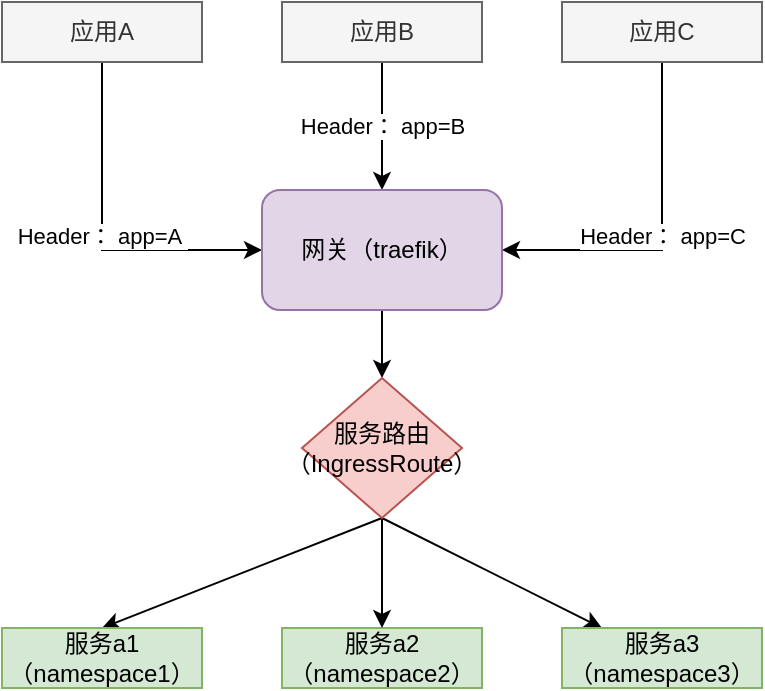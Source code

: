 <mxfile version="14.5.3" type="github">
  <diagram id="3bJnsViPIGDo59fvc9Oa" name="Page-1">
    <mxGraphModel dx="782" dy="469" grid="1" gridSize="10" guides="1" tooltips="1" connect="1" arrows="1" fold="1" page="1" pageScale="1" pageWidth="827" pageHeight="1169" math="0" shadow="0">
      <root>
        <mxCell id="0" />
        <mxCell id="1" parent="0" />
        <mxCell id="0guEnuHzR9NDdwFoMG1p-6" value="Header： app=A&amp;nbsp;" style="edgeStyle=orthogonalEdgeStyle;rounded=0;orthogonalLoop=1;jettySize=auto;html=1;exitX=0.5;exitY=1;exitDx=0;exitDy=0;entryX=0;entryY=0.5;entryDx=0;entryDy=0;" edge="1" parent="1" source="0guEnuHzR9NDdwFoMG1p-2" target="0guEnuHzR9NDdwFoMG1p-5">
          <mxGeometry relative="1" as="geometry" />
        </mxCell>
        <mxCell id="0guEnuHzR9NDdwFoMG1p-2" value="应用A" style="rounded=0;whiteSpace=wrap;html=1;fillColor=#f5f5f5;strokeColor=#666666;fontColor=#333333;" vertex="1" parent="1">
          <mxGeometry x="240" y="186" width="100" height="30" as="geometry" />
        </mxCell>
        <mxCell id="0guEnuHzR9NDdwFoMG1p-7" value="Header： app=C" style="edgeStyle=orthogonalEdgeStyle;rounded=0;orthogonalLoop=1;jettySize=auto;html=1;exitX=0.5;exitY=1;exitDx=0;exitDy=0;entryX=1;entryY=0.5;entryDx=0;entryDy=0;" edge="1" parent="1" source="0guEnuHzR9NDdwFoMG1p-3" target="0guEnuHzR9NDdwFoMG1p-5">
          <mxGeometry relative="1" as="geometry" />
        </mxCell>
        <mxCell id="0guEnuHzR9NDdwFoMG1p-3" value="应用C" style="rounded=0;whiteSpace=wrap;html=1;fillColor=#f5f5f5;strokeColor=#666666;fontColor=#333333;" vertex="1" parent="1">
          <mxGeometry x="520" y="186" width="100" height="30" as="geometry" />
        </mxCell>
        <mxCell id="0guEnuHzR9NDdwFoMG1p-8" value="Header： app=B" style="edgeStyle=orthogonalEdgeStyle;rounded=0;orthogonalLoop=1;jettySize=auto;html=1;exitX=0.5;exitY=1;exitDx=0;exitDy=0;entryX=0.5;entryY=0;entryDx=0;entryDy=0;" edge="1" parent="1" source="0guEnuHzR9NDdwFoMG1p-4" target="0guEnuHzR9NDdwFoMG1p-5">
          <mxGeometry relative="1" as="geometry" />
        </mxCell>
        <mxCell id="0guEnuHzR9NDdwFoMG1p-4" value="应用B" style="rounded=0;whiteSpace=wrap;html=1;fillColor=#f5f5f5;strokeColor=#666666;fontColor=#333333;" vertex="1" parent="1">
          <mxGeometry x="380" y="186" width="100" height="30" as="geometry" />
        </mxCell>
        <mxCell id="0guEnuHzR9NDdwFoMG1p-10" style="rounded=0;orthogonalLoop=1;jettySize=auto;html=1;exitX=0.5;exitY=1;exitDx=0;exitDy=0;entryX=0.5;entryY=0;entryDx=0;entryDy=0;" edge="1" parent="1" source="0guEnuHzR9NDdwFoMG1p-16" target="0guEnuHzR9NDdwFoMG1p-9">
          <mxGeometry relative="1" as="geometry" />
        </mxCell>
        <mxCell id="0guEnuHzR9NDdwFoMG1p-15" style="rounded=0;orthogonalLoop=1;jettySize=auto;html=1;exitX=0.5;exitY=1;exitDx=0;exitDy=0;" edge="1" parent="1" source="0guEnuHzR9NDdwFoMG1p-16" target="0guEnuHzR9NDdwFoMG1p-11">
          <mxGeometry relative="1" as="geometry" />
        </mxCell>
        <mxCell id="0guEnuHzR9NDdwFoMG1p-21" style="edgeStyle=none;rounded=0;orthogonalLoop=1;jettySize=auto;html=1;exitX=0.5;exitY=1;exitDx=0;exitDy=0;entryX=0.5;entryY=0;entryDx=0;entryDy=0;" edge="1" parent="1" source="0guEnuHzR9NDdwFoMG1p-5" target="0guEnuHzR9NDdwFoMG1p-16">
          <mxGeometry relative="1" as="geometry" />
        </mxCell>
        <mxCell id="0guEnuHzR9NDdwFoMG1p-5" value="网关（traefik）" style="rounded=1;whiteSpace=wrap;html=1;fillColor=#e1d5e7;strokeColor=#9673a6;" vertex="1" parent="1">
          <mxGeometry x="370" y="280" width="120" height="60" as="geometry" />
        </mxCell>
        <mxCell id="0guEnuHzR9NDdwFoMG1p-9" value="服务a1（namespace1）" style="rounded=0;whiteSpace=wrap;html=1;fillColor=#d5e8d4;strokeColor=#82b366;" vertex="1" parent="1">
          <mxGeometry x="240" y="499" width="100" height="30" as="geometry" />
        </mxCell>
        <mxCell id="0guEnuHzR9NDdwFoMG1p-11" value="服务a3（namespace3）" style="rounded=0;whiteSpace=wrap;html=1;fillColor=#d5e8d4;strokeColor=#82b366;" vertex="1" parent="1">
          <mxGeometry x="520" y="499" width="100" height="30" as="geometry" />
        </mxCell>
        <mxCell id="0guEnuHzR9NDdwFoMG1p-12" value="服务a2（namespace2）" style="rounded=0;whiteSpace=wrap;html=1;fillColor=#d5e8d4;strokeColor=#82b366;" vertex="1" parent="1">
          <mxGeometry x="380" y="499" width="100" height="30" as="geometry" />
        </mxCell>
        <mxCell id="0guEnuHzR9NDdwFoMG1p-23" style="edgeStyle=none;rounded=0;orthogonalLoop=1;jettySize=auto;html=1;exitX=0.5;exitY=1;exitDx=0;exitDy=0;entryX=0.5;entryY=0;entryDx=0;entryDy=0;" edge="1" parent="1" source="0guEnuHzR9NDdwFoMG1p-16" target="0guEnuHzR9NDdwFoMG1p-12">
          <mxGeometry relative="1" as="geometry" />
        </mxCell>
        <mxCell id="0guEnuHzR9NDdwFoMG1p-16" value="服务路由（IngressRoute）" style="rhombus;whiteSpace=wrap;html=1;fontFamily=Helvetica;fontSize=12;align=center;strokeColor=#b85450;fillColor=#f8cecc;" vertex="1" parent="1">
          <mxGeometry x="390" y="374" width="80" height="70" as="geometry" />
        </mxCell>
      </root>
    </mxGraphModel>
  </diagram>
</mxfile>
